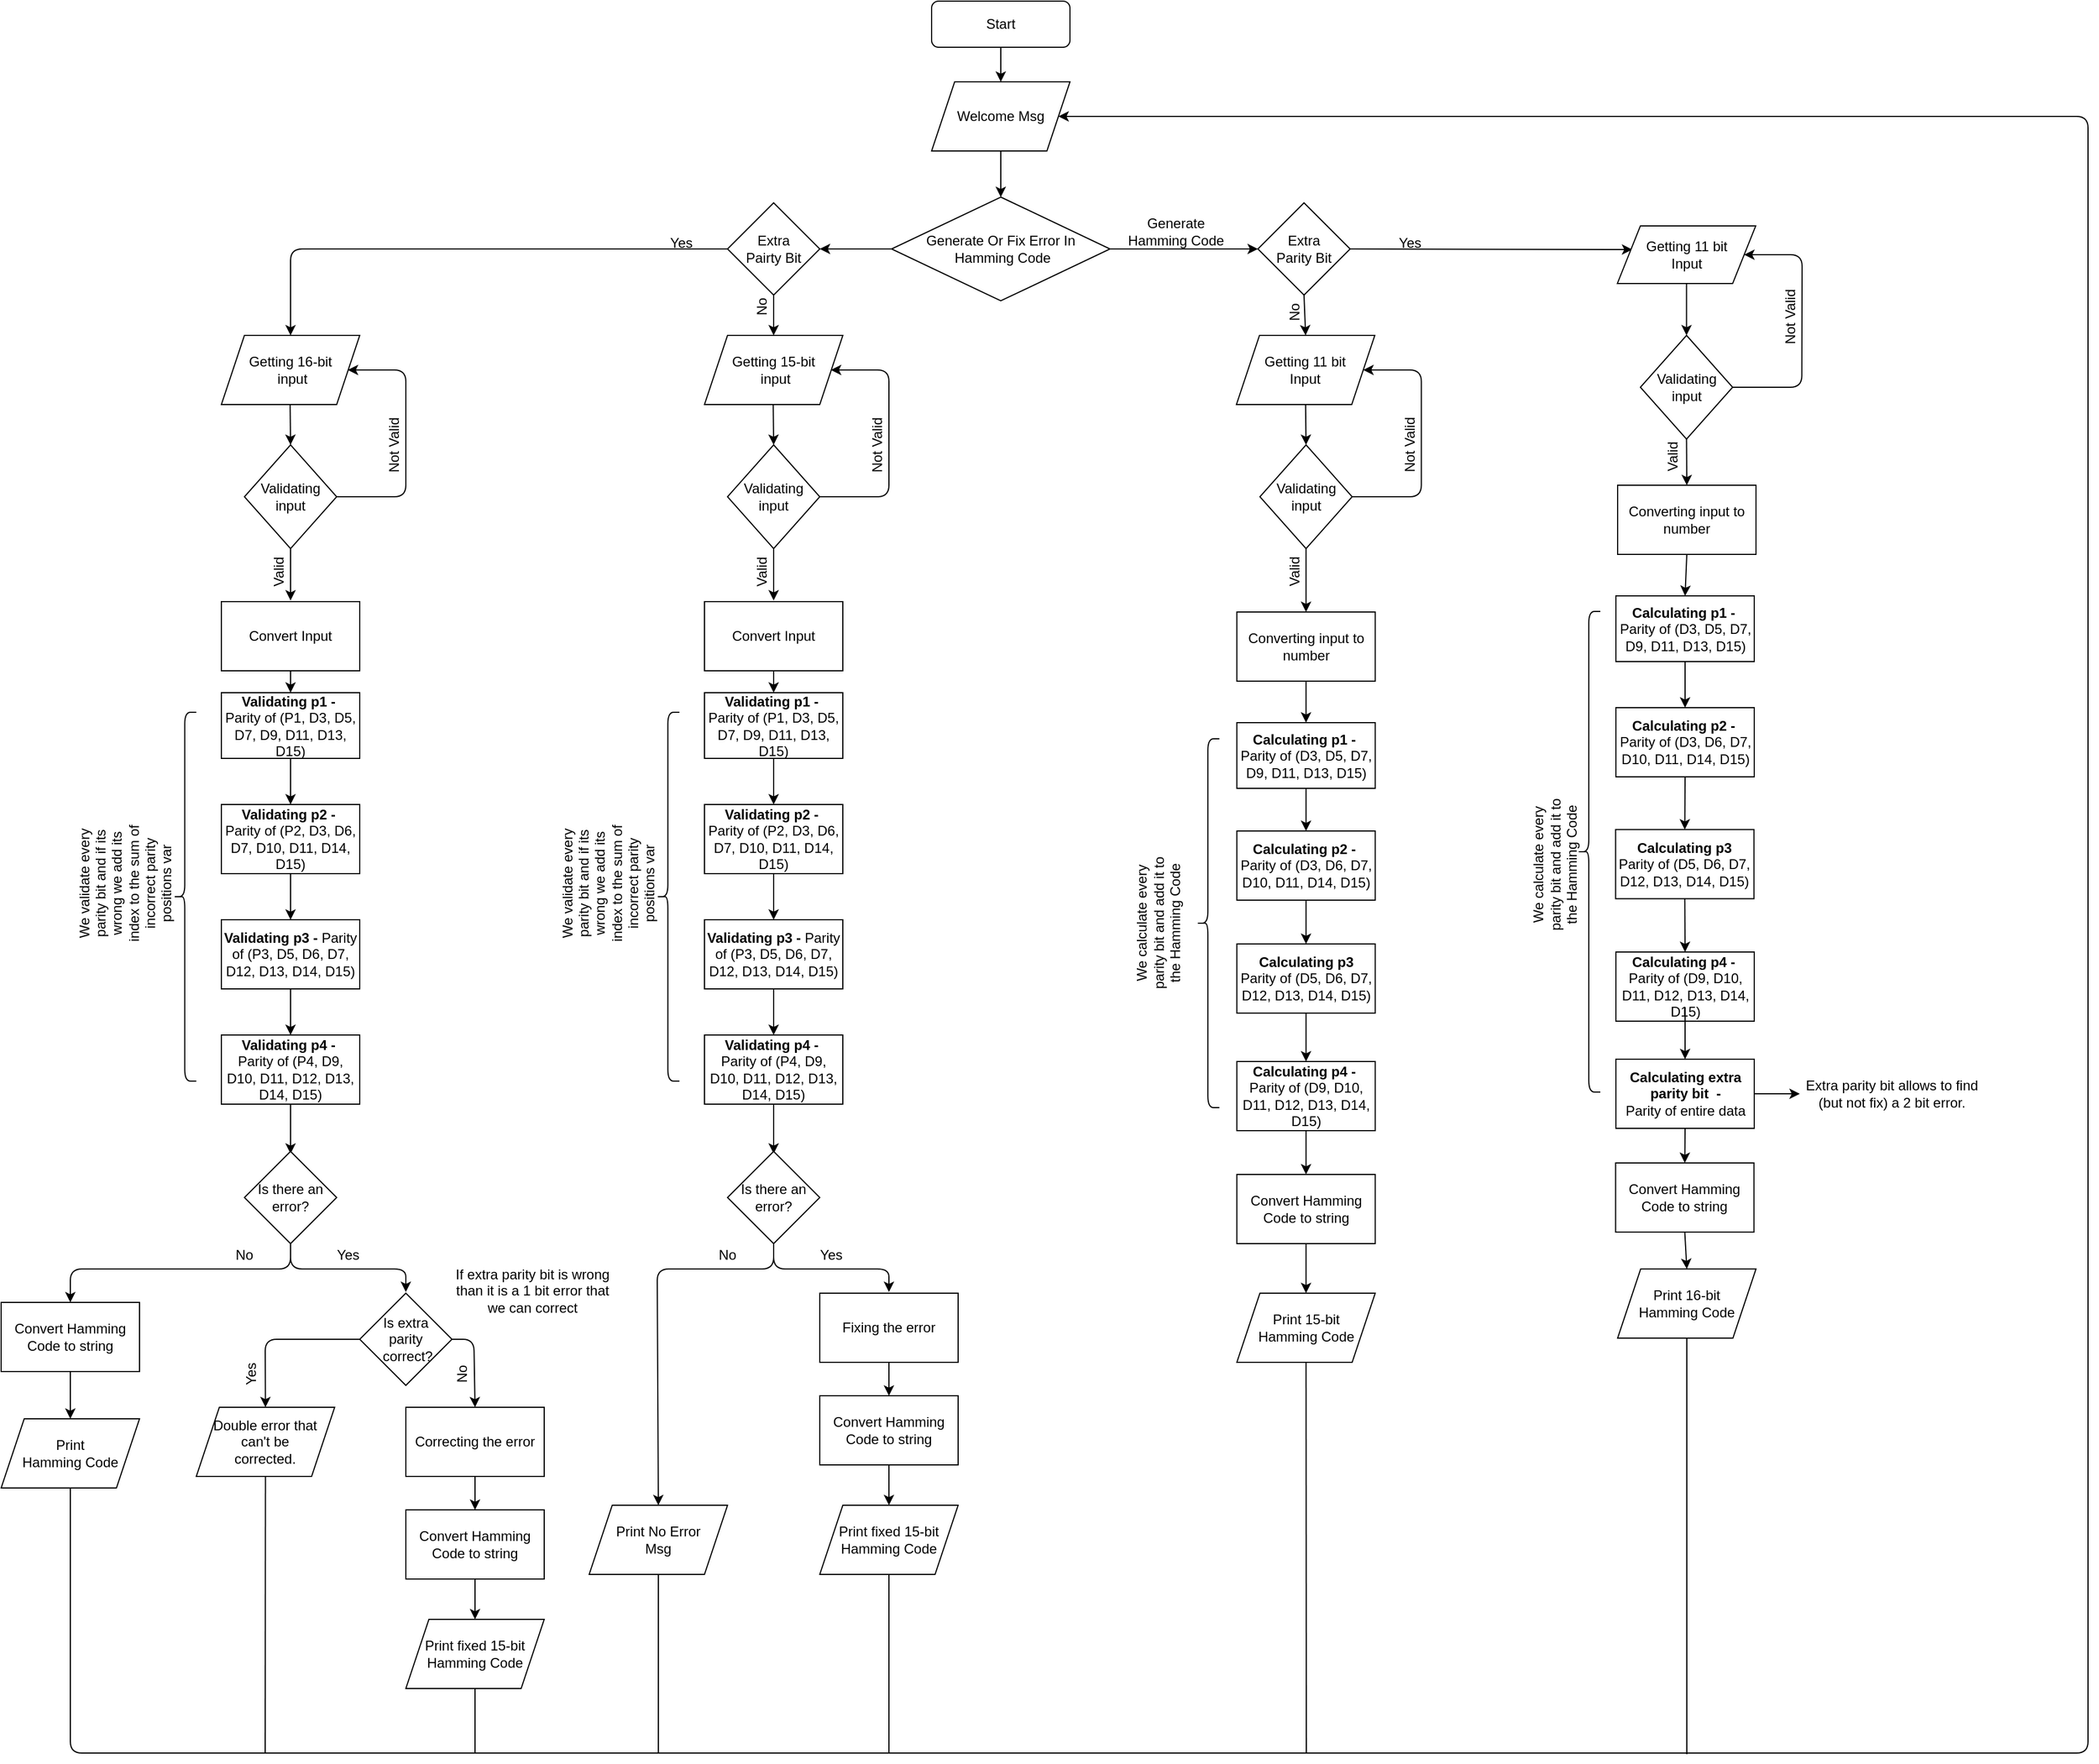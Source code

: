<mxfile version="14.7.4" type="github">
  <diagram id="C5RBs43oDa-KdzZeNtuy" name="Page-1">
    <mxGraphModel dx="865" dy="493" grid="1" gridSize="10" guides="1" tooltips="1" connect="1" arrows="1" fold="1" page="1" pageScale="1" pageWidth="1654" pageHeight="1169" math="0" shadow="0">
      <root>
        <mxCell id="WIyWlLk6GJQsqaUBKTNV-0" />
        <mxCell id="WIyWlLk6GJQsqaUBKTNV-1" parent="WIyWlLk6GJQsqaUBKTNV-0" />
        <mxCell id="xXMIpHP0vvAsFntQTSwB-5" value="Welcome Msg" style="shape=parallelogram;perimeter=parallelogramPerimeter;whiteSpace=wrap;html=1;fixedSize=1;" parent="WIyWlLk6GJQsqaUBKTNV-1" vertex="1">
          <mxGeometry x="1397" y="110" width="120" height="60" as="geometry" />
        </mxCell>
        <mxCell id="xXMIpHP0vvAsFntQTSwB-6" value="" style="endArrow=classic;html=1;exitX=0.5;exitY=1;exitDx=0;exitDy=0;" parent="WIyWlLk6GJQsqaUBKTNV-1" target="xXMIpHP0vvAsFntQTSwB-5" edge="1">
          <mxGeometry width="50" height="50" relative="1" as="geometry">
            <mxPoint x="1457" y="80" as="sourcePoint" />
            <mxPoint x="1460" y="150" as="targetPoint" />
          </mxGeometry>
        </mxCell>
        <mxCell id="xXMIpHP0vvAsFntQTSwB-7" value="Generate Or Fix Error In&lt;br&gt;&amp;nbsp;Hamming Code" style="rhombus;whiteSpace=wrap;html=1;" parent="WIyWlLk6GJQsqaUBKTNV-1" vertex="1">
          <mxGeometry x="1362.25" y="210" width="189.5" height="90" as="geometry" />
        </mxCell>
        <mxCell id="xXMIpHP0vvAsFntQTSwB-8" value="" style="endArrow=classic;html=1;exitX=0.5;exitY=1;exitDx=0;exitDy=0;" parent="WIyWlLk6GJQsqaUBKTNV-1" source="xXMIpHP0vvAsFntQTSwB-5" target="xXMIpHP0vvAsFntQTSwB-7" edge="1">
          <mxGeometry width="50" height="50" relative="1" as="geometry">
            <mxPoint x="1190" y="310" as="sourcePoint" />
            <mxPoint x="1240" y="260" as="targetPoint" />
          </mxGeometry>
        </mxCell>
        <mxCell id="xXMIpHP0vvAsFntQTSwB-10" value="Start" style="rounded=1;whiteSpace=wrap;html=1;" parent="WIyWlLk6GJQsqaUBKTNV-1" vertex="1">
          <mxGeometry x="1397" y="40" width="120" height="40" as="geometry" />
        </mxCell>
        <mxCell id="xXMIpHP0vvAsFntQTSwB-11" value="" style="endArrow=classic;html=1;exitX=0;exitY=0.5;exitDx=0;exitDy=0;" parent="WIyWlLk6GJQsqaUBKTNV-1" source="xXMIpHP0vvAsFntQTSwB-7" edge="1">
          <mxGeometry width="50" height="50" relative="1" as="geometry">
            <mxPoint x="1280" y="440" as="sourcePoint" />
            <mxPoint x="1300" y="255" as="targetPoint" />
          </mxGeometry>
        </mxCell>
        <mxCell id="xXMIpHP0vvAsFntQTSwB-12" value="" style="endArrow=classic;html=1;exitX=1;exitY=0.5;exitDx=0;exitDy=0;" parent="WIyWlLk6GJQsqaUBKTNV-1" source="xXMIpHP0vvAsFntQTSwB-7" edge="1">
          <mxGeometry width="50" height="50" relative="1" as="geometry">
            <mxPoint x="1240" y="480" as="sourcePoint" />
            <mxPoint x="1680" y="255" as="targetPoint" />
          </mxGeometry>
        </mxCell>
        <mxCell id="xXMIpHP0vvAsFntQTSwB-13" value="Generate Hamming Code" style="text;html=1;strokeColor=none;fillColor=none;align=center;verticalAlign=middle;whiteSpace=wrap;rounded=0;" parent="WIyWlLk6GJQsqaUBKTNV-1" vertex="1">
          <mxGeometry x="1560" y="230" width="98.25" height="20" as="geometry" />
        </mxCell>
        <mxCell id="xXMIpHP0vvAsFntQTSwB-14" value="Getting 11 bit&lt;br&gt;Input" style="shape=parallelogram;perimeter=parallelogramPerimeter;whiteSpace=wrap;html=1;fixedSize=1;" parent="WIyWlLk6GJQsqaUBKTNV-1" vertex="1">
          <mxGeometry x="1661.38" y="330" width="120" height="60" as="geometry" />
        </mxCell>
        <mxCell id="xXMIpHP0vvAsFntQTSwB-16" value="" style="endArrow=classic;html=1;exitX=0.5;exitY=1;exitDx=0;exitDy=0;entryX=0.5;entryY=0;entryDx=0;entryDy=0;" parent="WIyWlLk6GJQsqaUBKTNV-1" source="xXMIpHP0vvAsFntQTSwB-14" edge="1">
          <mxGeometry width="50" height="50" relative="1" as="geometry">
            <mxPoint x="1381.75" y="545" as="sourcePoint" />
            <mxPoint x="1721.75" y="425" as="targetPoint" />
          </mxGeometry>
        </mxCell>
        <mxCell id="xXMIpHP0vvAsFntQTSwB-17" value="" style="endArrow=classic;html=1;exitX=0.5;exitY=1;exitDx=0;exitDy=0;entryX=0.5;entryY=0;entryDx=0;entryDy=0;" parent="WIyWlLk6GJQsqaUBKTNV-1" source="xXMIpHP0vvAsFntQTSwB-39" target="xXMIpHP0vvAsFntQTSwB-138" edge="1">
          <mxGeometry width="50" height="50" relative="1" as="geometry">
            <mxPoint x="1721.75" y="521" as="sourcePoint" />
            <mxPoint x="1719" y="580" as="targetPoint" />
          </mxGeometry>
        </mxCell>
        <mxCell id="xXMIpHP0vvAsFntQTSwB-18" value="&lt;b&gt;Calculating p1 -&amp;nbsp;&lt;br&gt;&lt;/b&gt;Parity of (D3, D5, D7, D9, D11, D13, D15)" style="rounded=0;whiteSpace=wrap;html=1;" parent="WIyWlLk6GJQsqaUBKTNV-1" vertex="1">
          <mxGeometry x="1661.75" y="666" width="120" height="57" as="geometry" />
        </mxCell>
        <mxCell id="xXMIpHP0vvAsFntQTSwB-21" value="" style="endArrow=classic;html=1;exitX=0.5;exitY=1;exitDx=0;exitDy=0;entryX=0.5;entryY=0;entryDx=0;entryDy=0;" parent="WIyWlLk6GJQsqaUBKTNV-1" source="xXMIpHP0vvAsFntQTSwB-18" target="xXMIpHP0vvAsFntQTSwB-22" edge="1">
          <mxGeometry width="50" height="50" relative="1" as="geometry">
            <mxPoint x="1718.75" y="727" as="sourcePoint" />
            <mxPoint x="1718.75" y="767" as="targetPoint" />
          </mxGeometry>
        </mxCell>
        <mxCell id="xXMIpHP0vvAsFntQTSwB-22" value="&lt;b&gt;Calculating p2 -&amp;nbsp;&lt;/b&gt;&lt;br&gt;Parity of (D3, D6, D7, D10, D11, D14, D15)" style="rounded=0;whiteSpace=wrap;html=1;" parent="WIyWlLk6GJQsqaUBKTNV-1" vertex="1">
          <mxGeometry x="1661.75" y="760" width="120" height="60" as="geometry" />
        </mxCell>
        <mxCell id="xXMIpHP0vvAsFntQTSwB-23" value="" style="endArrow=classic;html=1;exitX=0.5;exitY=1;exitDx=0;exitDy=0;entryX=0.5;entryY=0;entryDx=0;entryDy=0;" parent="WIyWlLk6GJQsqaUBKTNV-1" source="xXMIpHP0vvAsFntQTSwB-22" target="xXMIpHP0vvAsFntQTSwB-24" edge="1">
          <mxGeometry width="50" height="50" relative="1" as="geometry">
            <mxPoint x="1718.75" y="827" as="sourcePoint" />
            <mxPoint x="1718.75" y="867" as="targetPoint" />
          </mxGeometry>
        </mxCell>
        <mxCell id="xXMIpHP0vvAsFntQTSwB-24" value="&lt;b&gt;Calculating p3&lt;/b&gt;&lt;br&gt;Parity of (D5, D6, D7, D12, D13, D14, D15)" style="rounded=0;whiteSpace=wrap;html=1;" parent="WIyWlLk6GJQsqaUBKTNV-1" vertex="1">
          <mxGeometry x="1661.75" y="858" width="120" height="60" as="geometry" />
        </mxCell>
        <mxCell id="xXMIpHP0vvAsFntQTSwB-25" value="" style="endArrow=classic;html=1;exitX=0.5;exitY=1;exitDx=0;exitDy=0;entryX=0.5;entryY=0;entryDx=0;entryDy=0;" parent="WIyWlLk6GJQsqaUBKTNV-1" source="xXMIpHP0vvAsFntQTSwB-24" target="xXMIpHP0vvAsFntQTSwB-26" edge="1">
          <mxGeometry width="50" height="50" relative="1" as="geometry">
            <mxPoint x="1718.75" y="927" as="sourcePoint" />
            <mxPoint x="1719" y="980" as="targetPoint" />
          </mxGeometry>
        </mxCell>
        <mxCell id="xXMIpHP0vvAsFntQTSwB-26" value="&lt;b&gt;Calculating p4 -&amp;nbsp;&lt;/b&gt;&lt;br&gt;Parity of (D9, D10, D11, D12, D13, D14, D15)" style="rounded=0;whiteSpace=wrap;html=1;" parent="WIyWlLk6GJQsqaUBKTNV-1" vertex="1">
          <mxGeometry x="1661.75" y="960" width="120" height="60" as="geometry" />
        </mxCell>
        <mxCell id="xXMIpHP0vvAsFntQTSwB-35" value="Convert Hamming Code to string" style="rounded=0;whiteSpace=wrap;html=1;" parent="WIyWlLk6GJQsqaUBKTNV-1" vertex="1">
          <mxGeometry x="1661.75" y="1058" width="120" height="60" as="geometry" />
        </mxCell>
        <mxCell id="xXMIpHP0vvAsFntQTSwB-36" value="" style="endArrow=classic;html=1;exitX=0.5;exitY=1;exitDx=0;exitDy=0;entryX=0.5;entryY=0;entryDx=0;entryDy=0;" parent="WIyWlLk6GJQsqaUBKTNV-1" source="xXMIpHP0vvAsFntQTSwB-26" target="xXMIpHP0vvAsFntQTSwB-35" edge="1">
          <mxGeometry width="50" height="50" relative="1" as="geometry">
            <mxPoint x="1718.75" y="1027" as="sourcePoint" />
            <mxPoint x="1428.75" y="1132" as="targetPoint" />
          </mxGeometry>
        </mxCell>
        <mxCell id="xXMIpHP0vvAsFntQTSwB-37" value="Print 15-bit&lt;br&gt;Hamming Code" style="shape=parallelogram;perimeter=parallelogramPerimeter;whiteSpace=wrap;html=1;fixedSize=1;" parent="WIyWlLk6GJQsqaUBKTNV-1" vertex="1">
          <mxGeometry x="1661.75" y="1161" width="120" height="60" as="geometry" />
        </mxCell>
        <mxCell id="xXMIpHP0vvAsFntQTSwB-38" value="" style="endArrow=classic;html=1;exitX=0.5;exitY=1;exitDx=0;exitDy=0;entryX=0.5;entryY=0;entryDx=0;entryDy=0;" parent="WIyWlLk6GJQsqaUBKTNV-1" source="xXMIpHP0vvAsFntQTSwB-35" target="xXMIpHP0vvAsFntQTSwB-37" edge="1">
          <mxGeometry width="50" height="50" relative="1" as="geometry">
            <mxPoint x="1751.75" y="928" as="sourcePoint" />
            <mxPoint x="1751.75" y="963" as="targetPoint" />
          </mxGeometry>
        </mxCell>
        <mxCell id="xXMIpHP0vvAsFntQTSwB-39" value="&amp;nbsp;Validating&amp;nbsp;&lt;br&gt;input" style="rhombus;whiteSpace=wrap;html=1;" parent="WIyWlLk6GJQsqaUBKTNV-1" vertex="1">
          <mxGeometry x="1681.75" y="425" width="80" height="90" as="geometry" />
        </mxCell>
        <mxCell id="xXMIpHP0vvAsFntQTSwB-42" value="" style="endArrow=classic;html=1;exitX=1;exitY=0.5;exitDx=0;exitDy=0;entryX=1;entryY=0.5;entryDx=0;entryDy=0;" parent="WIyWlLk6GJQsqaUBKTNV-1" source="xXMIpHP0vvAsFntQTSwB-39" target="xXMIpHP0vvAsFntQTSwB-14" edge="1">
          <mxGeometry width="50" height="50" relative="1" as="geometry">
            <mxPoint x="1491.75" y="525" as="sourcePoint" />
            <mxPoint x="1541.75" y="475" as="targetPoint" />
            <Array as="points">
              <mxPoint x="1821.75" y="470" />
              <mxPoint x="1821.75" y="360" />
            </Array>
          </mxGeometry>
        </mxCell>
        <mxCell id="xXMIpHP0vvAsFntQTSwB-43" value="Not Valid" style="text;html=1;strokeColor=none;fillColor=none;align=center;verticalAlign=middle;whiteSpace=wrap;rounded=0;rotation=-90;" parent="WIyWlLk6GJQsqaUBKTNV-1" vertex="1">
          <mxGeometry x="1781.75" y="415" width="60" height="20" as="geometry" />
        </mxCell>
        <mxCell id="xXMIpHP0vvAsFntQTSwB-47" value="Valid" style="text;html=1;strokeColor=none;fillColor=none;align=center;verticalAlign=middle;whiteSpace=wrap;rounded=0;rotation=-90;" parent="WIyWlLk6GJQsqaUBKTNV-1" vertex="1">
          <mxGeometry x="1691.75" y="525" width="40" height="20" as="geometry" />
        </mxCell>
        <mxCell id="xXMIpHP0vvAsFntQTSwB-52" value="Extra &lt;br&gt;Parity Bit" style="rhombus;whiteSpace=wrap;html=1;" parent="WIyWlLk6GJQsqaUBKTNV-1" vertex="1">
          <mxGeometry x="1680" y="215" width="80" height="80" as="geometry" />
        </mxCell>
        <mxCell id="xXMIpHP0vvAsFntQTSwB-53" value="" style="endArrow=classic;html=1;exitX=0.5;exitY=1;exitDx=0;exitDy=0;entryX=0.5;entryY=0;entryDx=0;entryDy=0;" parent="WIyWlLk6GJQsqaUBKTNV-1" source="xXMIpHP0vvAsFntQTSwB-52" target="xXMIpHP0vvAsFntQTSwB-14" edge="1">
          <mxGeometry width="50" height="50" relative="1" as="geometry">
            <mxPoint x="1410" y="230" as="sourcePoint" />
            <mxPoint x="1460" y="180" as="targetPoint" />
          </mxGeometry>
        </mxCell>
        <mxCell id="xXMIpHP0vvAsFntQTSwB-57" value="No" style="text;html=1;strokeColor=none;fillColor=none;align=center;verticalAlign=middle;whiteSpace=wrap;rounded=0;rotation=-90;" parent="WIyWlLk6GJQsqaUBKTNV-1" vertex="1">
          <mxGeometry x="1691.75" y="300" width="40" height="20" as="geometry" />
        </mxCell>
        <mxCell id="xXMIpHP0vvAsFntQTSwB-58" value="" style="endArrow=classic;html=1;exitX=1;exitY=0.5;exitDx=0;exitDy=0;entryX=0.108;entryY=0.41;entryDx=0;entryDy=0;entryPerimeter=0;" parent="WIyWlLk6GJQsqaUBKTNV-1" source="xXMIpHP0vvAsFntQTSwB-52" target="xXMIpHP0vvAsFntQTSwB-61" edge="1">
          <mxGeometry width="50" height="50" relative="1" as="geometry">
            <mxPoint x="2020" y="310" as="sourcePoint" />
            <mxPoint x="2000" y="255" as="targetPoint" />
          </mxGeometry>
        </mxCell>
        <mxCell id="xXMIpHP0vvAsFntQTSwB-59" value="Yes" style="text;html=1;strokeColor=none;fillColor=none;align=center;verticalAlign=middle;whiteSpace=wrap;rounded=0;" parent="WIyWlLk6GJQsqaUBKTNV-1" vertex="1">
          <mxGeometry x="1791.75" y="240" width="40" height="20" as="geometry" />
        </mxCell>
        <mxCell id="xXMIpHP0vvAsFntQTSwB-61" value="Getting 11 bit&lt;br&gt;Input" style="shape=parallelogram;perimeter=parallelogramPerimeter;whiteSpace=wrap;html=1;fixedSize=1;" parent="WIyWlLk6GJQsqaUBKTNV-1" vertex="1">
          <mxGeometry x="1991.75" y="235" width="120" height="50" as="geometry" />
        </mxCell>
        <mxCell id="xXMIpHP0vvAsFntQTSwB-62" value="" style="endArrow=classic;html=1;entryX=0.5;entryY=0;entryDx=0;entryDy=0;" parent="WIyWlLk6GJQsqaUBKTNV-1" source="xXMIpHP0vvAsFntQTSwB-61" edge="1">
          <mxGeometry width="50" height="50" relative="1" as="geometry">
            <mxPoint x="1711.75" y="450" as="sourcePoint" />
            <mxPoint x="2051.75" y="330" as="targetPoint" />
          </mxGeometry>
        </mxCell>
        <mxCell id="xXMIpHP0vvAsFntQTSwB-63" value="" style="endArrow=classic;html=1;entryX=0.5;entryY=0;entryDx=0;entryDy=0;exitX=0.5;exitY=1;exitDx=0;exitDy=0;" parent="WIyWlLk6GJQsqaUBKTNV-1" source="xXMIpHP0vvAsFntQTSwB-140" target="xXMIpHP0vvAsFntQTSwB-64" edge="1">
          <mxGeometry width="50" height="50" relative="1" as="geometry">
            <mxPoint x="2060.25" y="530" as="sourcePoint" />
            <mxPoint x="2058.25" y="571.5" as="targetPoint" />
          </mxGeometry>
        </mxCell>
        <mxCell id="xXMIpHP0vvAsFntQTSwB-64" value="&lt;b&gt;Calculating p1 -&amp;nbsp;&lt;br&gt;&lt;/b&gt;Parity of (D3, D5, D7, D9, D11, D13, D15)" style="rounded=0;whiteSpace=wrap;html=1;" parent="WIyWlLk6GJQsqaUBKTNV-1" vertex="1">
          <mxGeometry x="1990.5" y="556" width="120" height="57" as="geometry" />
        </mxCell>
        <mxCell id="xXMIpHP0vvAsFntQTSwB-65" value="" style="endArrow=classic;html=1;exitX=0.5;exitY=1;exitDx=0;exitDy=0;" parent="WIyWlLk6GJQsqaUBKTNV-1" edge="1">
          <mxGeometry width="50" height="50" relative="1" as="geometry">
            <mxPoint x="2050.5" y="613" as="sourcePoint" />
            <mxPoint x="2050.5" y="653" as="targetPoint" />
          </mxGeometry>
        </mxCell>
        <mxCell id="xXMIpHP0vvAsFntQTSwB-66" value="&lt;b&gt;Calculating p2 -&amp;nbsp;&lt;/b&gt;&lt;br&gt;Parity of (D3, D6, D7, D10, D11, D14, D15)" style="rounded=0;whiteSpace=wrap;html=1;" parent="WIyWlLk6GJQsqaUBKTNV-1" vertex="1">
          <mxGeometry x="1990.5" y="653" width="120" height="60" as="geometry" />
        </mxCell>
        <mxCell id="xXMIpHP0vvAsFntQTSwB-67" value="" style="endArrow=classic;html=1;exitX=0.5;exitY=1;exitDx=0;exitDy=0;entryX=0.5;entryY=0;entryDx=0;entryDy=0;" parent="WIyWlLk6GJQsqaUBKTNV-1" target="xXMIpHP0vvAsFntQTSwB-68" edge="1">
          <mxGeometry width="50" height="50" relative="1" as="geometry">
            <mxPoint x="2050.5" y="713" as="sourcePoint" />
            <mxPoint x="2050.5" y="753" as="targetPoint" />
          </mxGeometry>
        </mxCell>
        <mxCell id="xXMIpHP0vvAsFntQTSwB-68" value="&lt;b&gt;Calculating p3&lt;/b&gt;&lt;br&gt;Parity of (D5, D6, D7, D12, D13, D14, D15)" style="rounded=0;whiteSpace=wrap;html=1;" parent="WIyWlLk6GJQsqaUBKTNV-1" vertex="1">
          <mxGeometry x="1990.25" y="758.75" width="120" height="60" as="geometry" />
        </mxCell>
        <mxCell id="xXMIpHP0vvAsFntQTSwB-69" value="" style="endArrow=classic;html=1;exitX=0.5;exitY=1;exitDx=0;exitDy=0;entryX=0.5;entryY=0;entryDx=0;entryDy=0;" parent="WIyWlLk6GJQsqaUBKTNV-1" source="xXMIpHP0vvAsFntQTSwB-68" target="xXMIpHP0vvAsFntQTSwB-70" edge="1">
          <mxGeometry width="50" height="50" relative="1" as="geometry">
            <mxPoint x="2050.5" y="813" as="sourcePoint" />
            <mxPoint x="2050.5" y="853" as="targetPoint" />
          </mxGeometry>
        </mxCell>
        <mxCell id="xXMIpHP0vvAsFntQTSwB-70" value="&lt;b&gt;Calculating p4 -&amp;nbsp;&lt;/b&gt;&lt;br&gt;Parity of (D9, D10, D11, D12, D13, D14, D15)" style="rounded=0;whiteSpace=wrap;html=1;" parent="WIyWlLk6GJQsqaUBKTNV-1" vertex="1">
          <mxGeometry x="1990.5" y="865" width="120" height="60" as="geometry" />
        </mxCell>
        <mxCell id="xXMIpHP0vvAsFntQTSwB-71" value="&lt;b&gt;Calculating extra parity bit&amp;nbsp; - &lt;/b&gt;&lt;br&gt;Parity of entire data" style="rounded=0;whiteSpace=wrap;html=1;" parent="WIyWlLk6GJQsqaUBKTNV-1" vertex="1">
          <mxGeometry x="1990.5" y="958" width="120" height="60" as="geometry" />
        </mxCell>
        <mxCell id="xXMIpHP0vvAsFntQTSwB-72" value="" style="endArrow=classic;html=1;exitX=0.5;exitY=1;exitDx=0;exitDy=0;entryX=0.5;entryY=0;entryDx=0;entryDy=0;" parent="WIyWlLk6GJQsqaUBKTNV-1" target="xXMIpHP0vvAsFntQTSwB-71" edge="1">
          <mxGeometry width="50" height="50" relative="1" as="geometry">
            <mxPoint x="2050.5" y="913" as="sourcePoint" />
            <mxPoint x="1760.5" y="1018" as="targetPoint" />
          </mxGeometry>
        </mxCell>
        <mxCell id="xXMIpHP0vvAsFntQTSwB-74" value="&amp;nbsp;Validating&amp;nbsp;&lt;br&gt;input" style="rhombus;whiteSpace=wrap;html=1;" parent="WIyWlLk6GJQsqaUBKTNV-1" vertex="1">
          <mxGeometry x="2011.75" y="330" width="80" height="90" as="geometry" />
        </mxCell>
        <mxCell id="xXMIpHP0vvAsFntQTSwB-75" value="" style="endArrow=classic;html=1;exitX=1;exitY=0.5;exitDx=0;exitDy=0;entryX=1;entryY=0.5;entryDx=0;entryDy=0;" parent="WIyWlLk6GJQsqaUBKTNV-1" source="xXMIpHP0vvAsFntQTSwB-74" target="xXMIpHP0vvAsFntQTSwB-61" edge="1">
          <mxGeometry width="50" height="50" relative="1" as="geometry">
            <mxPoint x="1821.75" y="430" as="sourcePoint" />
            <mxPoint x="1871.75" y="380" as="targetPoint" />
            <Array as="points">
              <mxPoint x="2151.75" y="375" />
              <mxPoint x="2152" y="260" />
            </Array>
          </mxGeometry>
        </mxCell>
        <mxCell id="xXMIpHP0vvAsFntQTSwB-76" value="Not Valid" style="text;html=1;strokeColor=none;fillColor=none;align=center;verticalAlign=middle;whiteSpace=wrap;rounded=0;rotation=-90;" parent="WIyWlLk6GJQsqaUBKTNV-1" vertex="1">
          <mxGeometry x="2111.75" y="304" width="60" height="20" as="geometry" />
        </mxCell>
        <mxCell id="xXMIpHP0vvAsFntQTSwB-77" value="Valid" style="text;html=1;strokeColor=none;fillColor=none;align=center;verticalAlign=middle;whiteSpace=wrap;rounded=0;rotation=-90;" parent="WIyWlLk6GJQsqaUBKTNV-1" vertex="1">
          <mxGeometry x="2020" y="425" width="40" height="20" as="geometry" />
        </mxCell>
        <mxCell id="xXMIpHP0vvAsFntQTSwB-82" value="Extra parity bit allows to find (but not fix) a 2 bit error." style="text;html=1;strokeColor=none;fillColor=none;align=center;verticalAlign=middle;whiteSpace=wrap;rounded=0;" parent="WIyWlLk6GJQsqaUBKTNV-1" vertex="1">
          <mxGeometry x="2150" y="948" width="160" height="80" as="geometry" />
        </mxCell>
        <mxCell id="xXMIpHP0vvAsFntQTSwB-83" value="" style="endArrow=classic;html=1;exitX=1;exitY=0.5;exitDx=0;exitDy=0;entryX=0;entryY=0.5;entryDx=0;entryDy=0;" parent="WIyWlLk6GJQsqaUBKTNV-1" source="xXMIpHP0vvAsFntQTSwB-71" target="xXMIpHP0vvAsFntQTSwB-82" edge="1">
          <mxGeometry width="50" height="50" relative="1" as="geometry">
            <mxPoint x="2178.75" y="970" as="sourcePoint" />
            <mxPoint x="2147" y="978" as="targetPoint" />
          </mxGeometry>
        </mxCell>
        <mxCell id="xXMIpHP0vvAsFntQTSwB-84" value="Convert Hamming Code to string" style="rounded=0;whiteSpace=wrap;html=1;" parent="WIyWlLk6GJQsqaUBKTNV-1" vertex="1">
          <mxGeometry x="1990.25" y="1048" width="120" height="60" as="geometry" />
        </mxCell>
        <mxCell id="xXMIpHP0vvAsFntQTSwB-85" value="Print 16-bit&lt;br&gt;Hamming Code" style="shape=parallelogram;perimeter=parallelogramPerimeter;whiteSpace=wrap;html=1;fixedSize=1;" parent="WIyWlLk6GJQsqaUBKTNV-1" vertex="1">
          <mxGeometry x="1992" y="1140" width="120" height="60" as="geometry" />
        </mxCell>
        <mxCell id="xXMIpHP0vvAsFntQTSwB-86" value="" style="endArrow=classic;html=1;exitX=0.5;exitY=1;exitDx=0;exitDy=0;entryX=0.5;entryY=0;entryDx=0;entryDy=0;" parent="WIyWlLk6GJQsqaUBKTNV-1" source="xXMIpHP0vvAsFntQTSwB-84" target="xXMIpHP0vvAsFntQTSwB-85" edge="1">
          <mxGeometry width="50" height="50" relative="1" as="geometry">
            <mxPoint x="2080.5" y="1005" as="sourcePoint" />
            <mxPoint x="2080.5" y="1040" as="targetPoint" />
          </mxGeometry>
        </mxCell>
        <mxCell id="xXMIpHP0vvAsFntQTSwB-87" value="" style="endArrow=classic;html=1;exitX=0.5;exitY=1;exitDx=0;exitDy=0;entryX=0.5;entryY=0;entryDx=0;entryDy=0;" parent="WIyWlLk6GJQsqaUBKTNV-1" source="xXMIpHP0vvAsFntQTSwB-71" target="xXMIpHP0vvAsFntQTSwB-84" edge="1">
          <mxGeometry width="50" height="50" relative="1" as="geometry">
            <mxPoint x="1736.5" y="1018" as="sourcePoint" />
            <mxPoint x="1736.5" y="1053" as="targetPoint" />
          </mxGeometry>
        </mxCell>
        <mxCell id="xXMIpHP0vvAsFntQTSwB-89" value="Extra &lt;br&gt;Pairty Bit" style="rhombus;whiteSpace=wrap;html=1;" parent="WIyWlLk6GJQsqaUBKTNV-1" vertex="1">
          <mxGeometry x="1220" y="215" width="80" height="80" as="geometry" />
        </mxCell>
        <mxCell id="xXMIpHP0vvAsFntQTSwB-90" value="" style="endArrow=classic;html=1;exitX=0.5;exitY=1;exitDx=0;exitDy=0;" parent="WIyWlLk6GJQsqaUBKTNV-1" source="xXMIpHP0vvAsFntQTSwB-89" edge="1">
          <mxGeometry width="50" height="50" relative="1" as="geometry">
            <mxPoint x="1270" y="510" as="sourcePoint" />
            <mxPoint x="1260" y="330" as="targetPoint" />
          </mxGeometry>
        </mxCell>
        <mxCell id="xXMIpHP0vvAsFntQTSwB-95" value="No" style="text;html=1;strokeColor=none;fillColor=none;align=center;verticalAlign=middle;whiteSpace=wrap;rounded=0;rotation=-90;" parent="WIyWlLk6GJQsqaUBKTNV-1" vertex="1">
          <mxGeometry x="1230" y="295" width="40" height="20" as="geometry" />
        </mxCell>
        <mxCell id="xXMIpHP0vvAsFntQTSwB-96" value="Getting 15-bit&lt;br&gt;&amp;nbsp;input" style="shape=parallelogram;perimeter=parallelogramPerimeter;whiteSpace=wrap;html=1;fixedSize=1;" parent="WIyWlLk6GJQsqaUBKTNV-1" vertex="1">
          <mxGeometry x="1200" y="330" width="120" height="60" as="geometry" />
        </mxCell>
        <mxCell id="xXMIpHP0vvAsFntQTSwB-97" value="" style="endArrow=classic;html=1;exitX=0.5;exitY=1;exitDx=0;exitDy=0;entryX=0.5;entryY=0;entryDx=0;entryDy=0;" parent="WIyWlLk6GJQsqaUBKTNV-1" edge="1">
          <mxGeometry width="50" height="50" relative="1" as="geometry">
            <mxPoint x="1259.63" y="390" as="sourcePoint" />
            <mxPoint x="1260" y="425" as="targetPoint" />
          </mxGeometry>
        </mxCell>
        <mxCell id="xXMIpHP0vvAsFntQTSwB-98" value="&amp;nbsp;Validating&amp;nbsp;&lt;br&gt;input" style="rhombus;whiteSpace=wrap;html=1;" parent="WIyWlLk6GJQsqaUBKTNV-1" vertex="1">
          <mxGeometry x="1220" y="425" width="80" height="90" as="geometry" />
        </mxCell>
        <mxCell id="xXMIpHP0vvAsFntQTSwB-99" value="" style="endArrow=classic;html=1;exitX=1;exitY=0.5;exitDx=0;exitDy=0;entryX=1;entryY=0.5;entryDx=0;entryDy=0;" parent="WIyWlLk6GJQsqaUBKTNV-1" source="xXMIpHP0vvAsFntQTSwB-98" edge="1">
          <mxGeometry width="50" height="50" relative="1" as="geometry">
            <mxPoint x="1030" y="525" as="sourcePoint" />
            <mxPoint x="1309.63" y="360" as="targetPoint" />
            <Array as="points">
              <mxPoint x="1360" y="470" />
              <mxPoint x="1360" y="360" />
            </Array>
          </mxGeometry>
        </mxCell>
        <mxCell id="xXMIpHP0vvAsFntQTSwB-100" value="Not Valid" style="text;html=1;strokeColor=none;fillColor=none;align=center;verticalAlign=middle;whiteSpace=wrap;rounded=0;rotation=-90;" parent="WIyWlLk6GJQsqaUBKTNV-1" vertex="1">
          <mxGeometry x="1320" y="415" width="60" height="20" as="geometry" />
        </mxCell>
        <mxCell id="xXMIpHP0vvAsFntQTSwB-101" value="Valid" style="text;html=1;strokeColor=none;fillColor=none;align=center;verticalAlign=middle;whiteSpace=wrap;rounded=0;rotation=-90;" parent="WIyWlLk6GJQsqaUBKTNV-1" vertex="1">
          <mxGeometry x="1230" y="525" width="40" height="20" as="geometry" />
        </mxCell>
        <mxCell id="xXMIpHP0vvAsFntQTSwB-102" value="" style="endArrow=classic;html=1;exitX=0.5;exitY=1;exitDx=0;exitDy=0;" parent="WIyWlLk6GJQsqaUBKTNV-1" source="xXMIpHP0vvAsFntQTSwB-98" edge="1">
          <mxGeometry width="50" height="50" relative="1" as="geometry">
            <mxPoint x="1260" y="460" as="sourcePoint" />
            <mxPoint x="1260" y="560" as="targetPoint" />
          </mxGeometry>
        </mxCell>
        <mxCell id="xXMIpHP0vvAsFntQTSwB-104" value="" style="endArrow=classic;html=1;exitX=0;exitY=0.5;exitDx=0;exitDy=0;entryX=0.5;entryY=0;entryDx=0;entryDy=0;" parent="WIyWlLk6GJQsqaUBKTNV-1" source="xXMIpHP0vvAsFntQTSwB-89" edge="1" target="A6FvTzxAE9zvWkJ5QgIj-33">
          <mxGeometry width="50" height="50" relative="1" as="geometry">
            <mxPoint x="920" y="290" as="sourcePoint" />
            <mxPoint x="860" y="255" as="targetPoint" />
            <Array as="points">
              <mxPoint x="841" y="255" />
            </Array>
          </mxGeometry>
        </mxCell>
        <mxCell id="xXMIpHP0vvAsFntQTSwB-105" value="Yes" style="text;html=1;strokeColor=none;fillColor=none;align=center;verticalAlign=middle;whiteSpace=wrap;rounded=0;" parent="WIyWlLk6GJQsqaUBKTNV-1" vertex="1">
          <mxGeometry x="1160" y="240" width="40" height="20" as="geometry" />
        </mxCell>
        <mxCell id="xXMIpHP0vvAsFntQTSwB-107" value="Convert Input" style="rounded=0;whiteSpace=wrap;html=1;" parent="WIyWlLk6GJQsqaUBKTNV-1" vertex="1">
          <mxGeometry x="1200" y="561" width="120" height="60" as="geometry" />
        </mxCell>
        <mxCell id="xXMIpHP0vvAsFntQTSwB-108" value="&lt;b&gt;Validating p1 -&amp;nbsp;&lt;br&gt;&lt;/b&gt;Parity of (P1, D3, D5, D7, D9, D11, D13, D15)" style="rounded=0;whiteSpace=wrap;html=1;" parent="WIyWlLk6GJQsqaUBKTNV-1" vertex="1">
          <mxGeometry x="1200" y="640" width="120" height="57" as="geometry" />
        </mxCell>
        <mxCell id="xXMIpHP0vvAsFntQTSwB-109" value="" style="endArrow=classic;html=1;exitX=0.5;exitY=1;exitDx=0;exitDy=0;" parent="WIyWlLk6GJQsqaUBKTNV-1" edge="1">
          <mxGeometry width="50" height="50" relative="1" as="geometry">
            <mxPoint x="1260" y="697" as="sourcePoint" />
            <mxPoint x="1260" y="737" as="targetPoint" />
          </mxGeometry>
        </mxCell>
        <mxCell id="xXMIpHP0vvAsFntQTSwB-110" value="&lt;b&gt;Validating p2 -&amp;nbsp;&lt;/b&gt;&lt;br&gt;Parity of (P2, D3, D6, D7, D10, D11, D14, D15)" style="rounded=0;whiteSpace=wrap;html=1;" parent="WIyWlLk6GJQsqaUBKTNV-1" vertex="1">
          <mxGeometry x="1200" y="737" width="120" height="60" as="geometry" />
        </mxCell>
        <mxCell id="xXMIpHP0vvAsFntQTSwB-111" value="" style="endArrow=classic;html=1;exitX=0.5;exitY=1;exitDx=0;exitDy=0;" parent="WIyWlLk6GJQsqaUBKTNV-1" edge="1">
          <mxGeometry width="50" height="50" relative="1" as="geometry">
            <mxPoint x="1260" y="797" as="sourcePoint" />
            <mxPoint x="1260" y="837" as="targetPoint" />
          </mxGeometry>
        </mxCell>
        <mxCell id="xXMIpHP0vvAsFntQTSwB-112" value="&lt;b&gt;Validating p3 -&amp;nbsp;&lt;/b&gt;Parity of (P3, D5, D6, D7, D12, D13, D14, D15)" style="rounded=0;whiteSpace=wrap;html=1;" parent="WIyWlLk6GJQsqaUBKTNV-1" vertex="1">
          <mxGeometry x="1200" y="837" width="120" height="60" as="geometry" />
        </mxCell>
        <mxCell id="xXMIpHP0vvAsFntQTSwB-113" value="" style="endArrow=classic;html=1;exitX=0.5;exitY=1;exitDx=0;exitDy=0;" parent="WIyWlLk6GJQsqaUBKTNV-1" edge="1">
          <mxGeometry width="50" height="50" relative="1" as="geometry">
            <mxPoint x="1260" y="897" as="sourcePoint" />
            <mxPoint x="1260" y="937" as="targetPoint" />
          </mxGeometry>
        </mxCell>
        <mxCell id="xXMIpHP0vvAsFntQTSwB-114" value="&lt;b&gt;Validating p4 -&amp;nbsp;&lt;/b&gt;&lt;br&gt;Parity of (P4, D9, D10, D11, D12, D13, D14, D15)" style="rounded=0;whiteSpace=wrap;html=1;" parent="WIyWlLk6GJQsqaUBKTNV-1" vertex="1">
          <mxGeometry x="1200" y="937" width="120" height="60" as="geometry" />
        </mxCell>
        <mxCell id="xXMIpHP0vvAsFntQTSwB-119" value="" style="group" parent="WIyWlLk6GJQsqaUBKTNV-1" vertex="1" connectable="0">
          <mxGeometry x="1103.25" y="657" width="75" height="320" as="geometry" />
        </mxCell>
        <mxCell id="xXMIpHP0vvAsFntQTSwB-120" value="&lt;br&gt;We validate every parity bit and if its wrong we add its index to the sum of incorrect parity positions var" style="text;html=1;strokeColor=none;fillColor=none;align=center;verticalAlign=middle;whiteSpace=wrap;rounded=0;rotation=-90;" parent="xXMIpHP0vvAsFntQTSwB-119" vertex="1">
          <mxGeometry x="-54" y="133" width="120" height="30" as="geometry" />
        </mxCell>
        <mxCell id="xXMIpHP0vvAsFntQTSwB-121" value="" style="shape=curlyBracket;whiteSpace=wrap;html=1;rounded=1;" parent="xXMIpHP0vvAsFntQTSwB-119" vertex="1">
          <mxGeometry x="55" width="20" height="320" as="geometry" />
        </mxCell>
        <mxCell id="xXMIpHP0vvAsFntQTSwB-123" value="" style="endArrow=classic;html=1;exitX=0.5;exitY=1;exitDx=0;exitDy=0;entryX=0.5;entryY=0;entryDx=0;entryDy=0;" parent="WIyWlLk6GJQsqaUBKTNV-1" source="xXMIpHP0vvAsFntQTSwB-129" target="xXMIpHP0vvAsFntQTSwB-124" edge="1">
          <mxGeometry width="50" height="50" relative="1" as="geometry">
            <mxPoint x="1100" y="1120" as="sourcePoint" />
            <mxPoint x="1159" y="1161" as="targetPoint" />
            <Array as="points">
              <mxPoint x="1260" y="1140" />
              <mxPoint x="1159" y="1140" />
            </Array>
          </mxGeometry>
        </mxCell>
        <mxCell id="xXMIpHP0vvAsFntQTSwB-124" value="Print No Error &lt;br&gt;Msg" style="shape=parallelogram;perimeter=parallelogramPerimeter;whiteSpace=wrap;html=1;fixedSize=1;" parent="WIyWlLk6GJQsqaUBKTNV-1" vertex="1">
          <mxGeometry x="1100" y="1345" width="120" height="60" as="geometry" />
        </mxCell>
        <mxCell id="xXMIpHP0vvAsFntQTSwB-126" value="" style="endArrow=classic;html=1;exitX=0.5;exitY=1;exitDx=0;exitDy=0;" parent="WIyWlLk6GJQsqaUBKTNV-1" source="xXMIpHP0vvAsFntQTSwB-114" edge="1">
          <mxGeometry width="50" height="50" relative="1" as="geometry">
            <mxPoint x="1110" y="1010" as="sourcePoint" />
            <mxPoint x="1260" y="1040" as="targetPoint" />
          </mxGeometry>
        </mxCell>
        <mxCell id="xXMIpHP0vvAsFntQTSwB-129" value="Is there an error?" style="rhombus;whiteSpace=wrap;html=1;" parent="WIyWlLk6GJQsqaUBKTNV-1" vertex="1">
          <mxGeometry x="1220" y="1038" width="80" height="80" as="geometry" />
        </mxCell>
        <mxCell id="xXMIpHP0vvAsFntQTSwB-130" value="No" style="text;html=1;strokeColor=none;fillColor=none;align=center;verticalAlign=middle;whiteSpace=wrap;rounded=0;" parent="WIyWlLk6GJQsqaUBKTNV-1" vertex="1">
          <mxGeometry x="1200" y="1118" width="40" height="20" as="geometry" />
        </mxCell>
        <mxCell id="xXMIpHP0vvAsFntQTSwB-131" value="" style="endArrow=classic;html=1;exitX=0.5;exitY=1;exitDx=0;exitDy=0;" parent="WIyWlLk6GJQsqaUBKTNV-1" source="xXMIpHP0vvAsFntQTSwB-129" edge="1">
          <mxGeometry width="50" height="50" relative="1" as="geometry">
            <mxPoint x="1380" y="1160" as="sourcePoint" />
            <mxPoint x="1360" y="1160" as="targetPoint" />
            <Array as="points">
              <mxPoint x="1260" y="1140" />
              <mxPoint x="1360" y="1140" />
            </Array>
          </mxGeometry>
        </mxCell>
        <mxCell id="xXMIpHP0vvAsFntQTSwB-132" value="Yes" style="text;html=1;strokeColor=none;fillColor=none;align=center;verticalAlign=middle;whiteSpace=wrap;rounded=0;" parent="WIyWlLk6GJQsqaUBKTNV-1" vertex="1">
          <mxGeometry x="1290" y="1118" width="40" height="20" as="geometry" />
        </mxCell>
        <mxCell id="xXMIpHP0vvAsFntQTSwB-133" value="Fixing the error" style="rounded=0;whiteSpace=wrap;html=1;" parent="WIyWlLk6GJQsqaUBKTNV-1" vertex="1">
          <mxGeometry x="1300" y="1161" width="120" height="60" as="geometry" />
        </mxCell>
        <mxCell id="xXMIpHP0vvAsFntQTSwB-134" value="" style="endArrow=classic;html=1;exitX=0.5;exitY=1;exitDx=0;exitDy=0;" parent="WIyWlLk6GJQsqaUBKTNV-1" source="xXMIpHP0vvAsFntQTSwB-133" edge="1">
          <mxGeometry width="50" height="50" relative="1" as="geometry">
            <mxPoint x="1360" y="1160" as="sourcePoint" />
            <mxPoint x="1360" y="1250" as="targetPoint" />
          </mxGeometry>
        </mxCell>
        <mxCell id="xXMIpHP0vvAsFntQTSwB-135" value="Convert Hamming Code to string" style="rounded=0;whiteSpace=wrap;html=1;" parent="WIyWlLk6GJQsqaUBKTNV-1" vertex="1">
          <mxGeometry x="1300" y="1250" width="120" height="60" as="geometry" />
        </mxCell>
        <mxCell id="xXMIpHP0vvAsFntQTSwB-136" value="Print fixed 15-bit&lt;br&gt;Hamming Code" style="shape=parallelogram;perimeter=parallelogramPerimeter;whiteSpace=wrap;html=1;fixedSize=1;" parent="WIyWlLk6GJQsqaUBKTNV-1" vertex="1">
          <mxGeometry x="1300" y="1345" width="120" height="60" as="geometry" />
        </mxCell>
        <mxCell id="xXMIpHP0vvAsFntQTSwB-137" value="" style="endArrow=classic;html=1;exitX=0.5;exitY=1;exitDx=0;exitDy=0;entryX=0.5;entryY=0;entryDx=0;entryDy=0;" parent="WIyWlLk6GJQsqaUBKTNV-1" source="xXMIpHP0vvAsFntQTSwB-135" target="xXMIpHP0vvAsFntQTSwB-136" edge="1">
          <mxGeometry width="50" height="50" relative="1" as="geometry">
            <mxPoint x="1390" y="1225" as="sourcePoint" />
            <mxPoint x="1390" y="1260" as="targetPoint" />
          </mxGeometry>
        </mxCell>
        <mxCell id="xXMIpHP0vvAsFntQTSwB-138" value="Converting input to number" style="rounded=0;whiteSpace=wrap;html=1;" parent="WIyWlLk6GJQsqaUBKTNV-1" vertex="1">
          <mxGeometry x="1661.75" y="570" width="120" height="60" as="geometry" />
        </mxCell>
        <mxCell id="xXMIpHP0vvAsFntQTSwB-139" value="" style="endArrow=classic;html=1;entryX=0.5;entryY=0;entryDx=0;entryDy=0;exitX=0.5;exitY=1;exitDx=0;exitDy=0;" parent="WIyWlLk6GJQsqaUBKTNV-1" source="xXMIpHP0vvAsFntQTSwB-138" target="xXMIpHP0vvAsFntQTSwB-18" edge="1">
          <mxGeometry width="50" height="50" relative="1" as="geometry">
            <mxPoint x="1719" y="640" as="sourcePoint" />
            <mxPoint x="1740" y="460" as="targetPoint" />
          </mxGeometry>
        </mxCell>
        <mxCell id="xXMIpHP0vvAsFntQTSwB-140" value="Converting input to number" style="rounded=0;whiteSpace=wrap;html=1;" parent="WIyWlLk6GJQsqaUBKTNV-1" vertex="1">
          <mxGeometry x="1992" y="460" width="120" height="60" as="geometry" />
        </mxCell>
        <mxCell id="xXMIpHP0vvAsFntQTSwB-143" value="" style="endArrow=classic;html=1;exitX=0.5;exitY=1;exitDx=0;exitDy=0;entryX=0.5;entryY=0;entryDx=0;entryDy=0;" parent="WIyWlLk6GJQsqaUBKTNV-1" source="xXMIpHP0vvAsFntQTSwB-74" target="xXMIpHP0vvAsFntQTSwB-140" edge="1">
          <mxGeometry width="50" height="50" relative="1" as="geometry">
            <mxPoint x="1810" y="540" as="sourcePoint" />
            <mxPoint x="1860" y="490" as="targetPoint" />
          </mxGeometry>
        </mxCell>
        <mxCell id="xXMIpHP0vvAsFntQTSwB-79" value="&lt;br&gt;We calculate every parity bit and add it to the Hamming Code" style="text;html=1;strokeColor=none;fillColor=none;align=center;verticalAlign=middle;whiteSpace=wrap;rounded=0;rotation=-90;" parent="WIyWlLk6GJQsqaUBKTNV-1" vertex="1">
          <mxGeometry x="1870.25" y="769.206" width="120" height="39.094" as="geometry" />
        </mxCell>
        <mxCell id="xXMIpHP0vvAsFntQTSwB-80" value="" style="shape=curlyBracket;whiteSpace=wrap;html=1;rounded=1;" parent="WIyWlLk6GJQsqaUBKTNV-1" vertex="1">
          <mxGeometry x="1957" y="569.5" width="20" height="417" as="geometry" />
        </mxCell>
        <mxCell id="xXMIpHP0vvAsFntQTSwB-31" value="&lt;br&gt;We calculate every parity bit and add it to the Hamming Code" style="text;html=1;strokeColor=none;fillColor=none;align=center;verticalAlign=middle;whiteSpace=wrap;rounded=0;rotation=-90;" parent="WIyWlLk6GJQsqaUBKTNV-1" vertex="1">
          <mxGeometry x="1526.62" y="825" width="120" height="30" as="geometry" />
        </mxCell>
        <mxCell id="xXMIpHP0vvAsFntQTSwB-32" value="" style="shape=curlyBracket;whiteSpace=wrap;html=1;rounded=1;" parent="WIyWlLk6GJQsqaUBKTNV-1" vertex="1">
          <mxGeometry x="1626.62" y="680" width="20" height="320" as="geometry" />
        </mxCell>
        <mxCell id="A6FvTzxAE9zvWkJ5QgIj-33" value="Getting 16-bit&lt;br&gt;&amp;nbsp;input" style="shape=parallelogram;perimeter=parallelogramPerimeter;whiteSpace=wrap;html=1;fixedSize=1;" vertex="1" parent="WIyWlLk6GJQsqaUBKTNV-1">
          <mxGeometry x="781" y="330" width="120" height="60" as="geometry" />
        </mxCell>
        <mxCell id="A6FvTzxAE9zvWkJ5QgIj-34" value="" style="endArrow=classic;html=1;exitX=0.5;exitY=1;exitDx=0;exitDy=0;entryX=0.5;entryY=0;entryDx=0;entryDy=0;" edge="1" parent="WIyWlLk6GJQsqaUBKTNV-1">
          <mxGeometry width="50" height="50" relative="1" as="geometry">
            <mxPoint x="840.63" y="390" as="sourcePoint" />
            <mxPoint x="841" y="425" as="targetPoint" />
          </mxGeometry>
        </mxCell>
        <mxCell id="A6FvTzxAE9zvWkJ5QgIj-35" value="&amp;nbsp;Validating&amp;nbsp;&lt;br&gt;input" style="rhombus;whiteSpace=wrap;html=1;" vertex="1" parent="WIyWlLk6GJQsqaUBKTNV-1">
          <mxGeometry x="801" y="425" width="80" height="90" as="geometry" />
        </mxCell>
        <mxCell id="A6FvTzxAE9zvWkJ5QgIj-36" value="" style="endArrow=classic;html=1;exitX=1;exitY=0.5;exitDx=0;exitDy=0;entryX=1;entryY=0.5;entryDx=0;entryDy=0;" edge="1" parent="WIyWlLk6GJQsqaUBKTNV-1" source="A6FvTzxAE9zvWkJ5QgIj-35">
          <mxGeometry width="50" height="50" relative="1" as="geometry">
            <mxPoint x="611" y="525" as="sourcePoint" />
            <mxPoint x="890.63" y="360" as="targetPoint" />
            <Array as="points">
              <mxPoint x="941" y="470" />
              <mxPoint x="941" y="360" />
            </Array>
          </mxGeometry>
        </mxCell>
        <mxCell id="A6FvTzxAE9zvWkJ5QgIj-37" value="Not Valid" style="text;html=1;strokeColor=none;fillColor=none;align=center;verticalAlign=middle;whiteSpace=wrap;rounded=0;rotation=-90;" vertex="1" parent="WIyWlLk6GJQsqaUBKTNV-1">
          <mxGeometry x="901" y="415" width="60" height="20" as="geometry" />
        </mxCell>
        <mxCell id="A6FvTzxAE9zvWkJ5QgIj-38" value="Valid" style="text;html=1;strokeColor=none;fillColor=none;align=center;verticalAlign=middle;whiteSpace=wrap;rounded=0;rotation=-90;" vertex="1" parent="WIyWlLk6GJQsqaUBKTNV-1">
          <mxGeometry x="811" y="525" width="40" height="20" as="geometry" />
        </mxCell>
        <mxCell id="A6FvTzxAE9zvWkJ5QgIj-39" value="" style="endArrow=classic;html=1;exitX=0.5;exitY=1;exitDx=0;exitDy=0;" edge="1" parent="WIyWlLk6GJQsqaUBKTNV-1" source="A6FvTzxAE9zvWkJ5QgIj-35">
          <mxGeometry width="50" height="50" relative="1" as="geometry">
            <mxPoint x="841" y="460" as="sourcePoint" />
            <mxPoint x="841" y="560" as="targetPoint" />
          </mxGeometry>
        </mxCell>
        <mxCell id="A6FvTzxAE9zvWkJ5QgIj-40" value="Convert Input" style="rounded=0;whiteSpace=wrap;html=1;" vertex="1" parent="WIyWlLk6GJQsqaUBKTNV-1">
          <mxGeometry x="781" y="561" width="120" height="60" as="geometry" />
        </mxCell>
        <mxCell id="A6FvTzxAE9zvWkJ5QgIj-41" value="&lt;b&gt;Validating p1 -&amp;nbsp;&lt;br&gt;&lt;/b&gt;Parity of (P1, D3, D5, D7, D9, D11, D13, D15)" style="rounded=0;whiteSpace=wrap;html=1;" vertex="1" parent="WIyWlLk6GJQsqaUBKTNV-1">
          <mxGeometry x="781" y="640" width="120" height="57" as="geometry" />
        </mxCell>
        <mxCell id="A6FvTzxAE9zvWkJ5QgIj-42" value="" style="endArrow=classic;html=1;exitX=0.5;exitY=1;exitDx=0;exitDy=0;" edge="1" parent="WIyWlLk6GJQsqaUBKTNV-1">
          <mxGeometry width="50" height="50" relative="1" as="geometry">
            <mxPoint x="841" y="697" as="sourcePoint" />
            <mxPoint x="841" y="737" as="targetPoint" />
          </mxGeometry>
        </mxCell>
        <mxCell id="A6FvTzxAE9zvWkJ5QgIj-43" value="&lt;b&gt;Validating p2 -&amp;nbsp;&lt;/b&gt;&lt;br&gt;Parity of (P2, D3, D6, D7, D10, D11, D14, D15)" style="rounded=0;whiteSpace=wrap;html=1;" vertex="1" parent="WIyWlLk6GJQsqaUBKTNV-1">
          <mxGeometry x="781" y="737" width="120" height="60" as="geometry" />
        </mxCell>
        <mxCell id="A6FvTzxAE9zvWkJ5QgIj-44" value="" style="endArrow=classic;html=1;exitX=0.5;exitY=1;exitDx=0;exitDy=0;" edge="1" parent="WIyWlLk6GJQsqaUBKTNV-1">
          <mxGeometry width="50" height="50" relative="1" as="geometry">
            <mxPoint x="841" y="797" as="sourcePoint" />
            <mxPoint x="841" y="837" as="targetPoint" />
          </mxGeometry>
        </mxCell>
        <mxCell id="A6FvTzxAE9zvWkJ5QgIj-45" value="&lt;b&gt;Validating p3 -&amp;nbsp;&lt;/b&gt;Parity of (P3, D5, D6, D7, D12, D13, D14, D15)" style="rounded=0;whiteSpace=wrap;html=1;" vertex="1" parent="WIyWlLk6GJQsqaUBKTNV-1">
          <mxGeometry x="781" y="837" width="120" height="60" as="geometry" />
        </mxCell>
        <mxCell id="A6FvTzxAE9zvWkJ5QgIj-46" value="" style="endArrow=classic;html=1;exitX=0.5;exitY=1;exitDx=0;exitDy=0;" edge="1" parent="WIyWlLk6GJQsqaUBKTNV-1">
          <mxGeometry width="50" height="50" relative="1" as="geometry">
            <mxPoint x="841" y="897" as="sourcePoint" />
            <mxPoint x="841" y="937" as="targetPoint" />
          </mxGeometry>
        </mxCell>
        <mxCell id="A6FvTzxAE9zvWkJ5QgIj-47" value="&lt;b&gt;Validating p4 -&amp;nbsp;&lt;/b&gt;&lt;br&gt;Parity of (P4, D9, D10, D11, D12, D13, D14, D15)" style="rounded=0;whiteSpace=wrap;html=1;" vertex="1" parent="WIyWlLk6GJQsqaUBKTNV-1">
          <mxGeometry x="781" y="937" width="120" height="60" as="geometry" />
        </mxCell>
        <mxCell id="A6FvTzxAE9zvWkJ5QgIj-48" value="" style="group" vertex="1" connectable="0" parent="WIyWlLk6GJQsqaUBKTNV-1">
          <mxGeometry x="684.25" y="657" width="75" height="320" as="geometry" />
        </mxCell>
        <mxCell id="A6FvTzxAE9zvWkJ5QgIj-49" value="&lt;br&gt;We validate every parity bit and if its wrong we add its index to the sum of incorrect parity positions var" style="text;html=1;strokeColor=none;fillColor=none;align=center;verticalAlign=middle;whiteSpace=wrap;rounded=0;rotation=-90;" vertex="1" parent="A6FvTzxAE9zvWkJ5QgIj-48">
          <mxGeometry x="-54" y="133" width="120" height="30" as="geometry" />
        </mxCell>
        <mxCell id="A6FvTzxAE9zvWkJ5QgIj-50" value="" style="shape=curlyBracket;whiteSpace=wrap;html=1;rounded=1;" vertex="1" parent="A6FvTzxAE9zvWkJ5QgIj-48">
          <mxGeometry x="55" width="20" height="320" as="geometry" />
        </mxCell>
        <mxCell id="A6FvTzxAE9zvWkJ5QgIj-51" value="Convert Hamming Code to string" style="rounded=0;whiteSpace=wrap;html=1;" vertex="1" parent="WIyWlLk6GJQsqaUBKTNV-1">
          <mxGeometry x="590" y="1169" width="120" height="60" as="geometry" />
        </mxCell>
        <mxCell id="A6FvTzxAE9zvWkJ5QgIj-52" value="" style="endArrow=classic;html=1;exitX=0.5;exitY=1;exitDx=0;exitDy=0;entryX=0.5;entryY=0;entryDx=0;entryDy=0;" edge="1" parent="WIyWlLk6GJQsqaUBKTNV-1" source="A6FvTzxAE9zvWkJ5QgIj-56" target="A6FvTzxAE9zvWkJ5QgIj-51">
          <mxGeometry width="50" height="50" relative="1" as="geometry">
            <mxPoint x="681" y="1120" as="sourcePoint" />
            <mxPoint x="391" y="1225" as="targetPoint" />
            <Array as="points">
              <mxPoint x="841" y="1140" />
              <mxPoint x="650" y="1140" />
            </Array>
          </mxGeometry>
        </mxCell>
        <mxCell id="A6FvTzxAE9zvWkJ5QgIj-53" value="Print &lt;br&gt;Hamming Code" style="shape=parallelogram;perimeter=parallelogramPerimeter;whiteSpace=wrap;html=1;fixedSize=1;" vertex="1" parent="WIyWlLk6GJQsqaUBKTNV-1">
          <mxGeometry x="590" y="1270" width="120" height="60" as="geometry" />
        </mxCell>
        <mxCell id="A6FvTzxAE9zvWkJ5QgIj-54" value="" style="endArrow=classic;html=1;exitX=0.5;exitY=1;exitDx=0;exitDy=0;entryX=0.5;entryY=0;entryDx=0;entryDy=0;" edge="1" parent="WIyWlLk6GJQsqaUBKTNV-1" source="A6FvTzxAE9zvWkJ5QgIj-51" target="A6FvTzxAE9zvWkJ5QgIj-53">
          <mxGeometry width="50" height="50" relative="1" as="geometry">
            <mxPoint x="770" y="1136" as="sourcePoint" />
            <mxPoint x="770" y="1171" as="targetPoint" />
          </mxGeometry>
        </mxCell>
        <mxCell id="A6FvTzxAE9zvWkJ5QgIj-55" value="" style="endArrow=classic;html=1;exitX=0.5;exitY=1;exitDx=0;exitDy=0;" edge="1" parent="WIyWlLk6GJQsqaUBKTNV-1" source="A6FvTzxAE9zvWkJ5QgIj-47">
          <mxGeometry width="50" height="50" relative="1" as="geometry">
            <mxPoint x="691" y="1010" as="sourcePoint" />
            <mxPoint x="841" y="1040" as="targetPoint" />
          </mxGeometry>
        </mxCell>
        <mxCell id="A6FvTzxAE9zvWkJ5QgIj-56" value="Is there an error?" style="rhombus;whiteSpace=wrap;html=1;" vertex="1" parent="WIyWlLk6GJQsqaUBKTNV-1">
          <mxGeometry x="801" y="1038" width="80" height="80" as="geometry" />
        </mxCell>
        <mxCell id="A6FvTzxAE9zvWkJ5QgIj-57" value="No" style="text;html=1;strokeColor=none;fillColor=none;align=center;verticalAlign=middle;whiteSpace=wrap;rounded=0;" vertex="1" parent="WIyWlLk6GJQsqaUBKTNV-1">
          <mxGeometry x="781" y="1118" width="40" height="20" as="geometry" />
        </mxCell>
        <mxCell id="A6FvTzxAE9zvWkJ5QgIj-58" value="" style="endArrow=classic;html=1;exitX=0.5;exitY=1;exitDx=0;exitDy=0;" edge="1" parent="WIyWlLk6GJQsqaUBKTNV-1" source="A6FvTzxAE9zvWkJ5QgIj-56">
          <mxGeometry width="50" height="50" relative="1" as="geometry">
            <mxPoint x="961" y="1160" as="sourcePoint" />
            <mxPoint x="941" y="1160" as="targetPoint" />
            <Array as="points">
              <mxPoint x="841" y="1140" />
              <mxPoint x="941" y="1140" />
            </Array>
          </mxGeometry>
        </mxCell>
        <mxCell id="A6FvTzxAE9zvWkJ5QgIj-59" value="Yes" style="text;html=1;strokeColor=none;fillColor=none;align=center;verticalAlign=middle;whiteSpace=wrap;rounded=0;" vertex="1" parent="WIyWlLk6GJQsqaUBKTNV-1">
          <mxGeometry x="871" y="1118" width="40" height="20" as="geometry" />
        </mxCell>
        <mxCell id="A6FvTzxAE9zvWkJ5QgIj-65" value="" style="endArrow=classic;html=1;exitX=0.5;exitY=1;exitDx=0;exitDy=0;entryX=0.5;entryY=0;entryDx=0;entryDy=0;" edge="1" parent="WIyWlLk6GJQsqaUBKTNV-1" source="xXMIpHP0vvAsFntQTSwB-107" target="xXMIpHP0vvAsFntQTSwB-108">
          <mxGeometry width="50" height="50" relative="1" as="geometry">
            <mxPoint x="1440" y="680" as="sourcePoint" />
            <mxPoint x="1490" y="630" as="targetPoint" />
          </mxGeometry>
        </mxCell>
        <mxCell id="A6FvTzxAE9zvWkJ5QgIj-66" value="" style="endArrow=classic;html=1;exitX=0.5;exitY=1;exitDx=0;exitDy=0;entryX=0.5;entryY=0;entryDx=0;entryDy=0;" edge="1" parent="WIyWlLk6GJQsqaUBKTNV-1" source="A6FvTzxAE9zvWkJ5QgIj-40" target="A6FvTzxAE9zvWkJ5QgIj-41">
          <mxGeometry width="50" height="50" relative="1" as="geometry">
            <mxPoint x="920" y="680" as="sourcePoint" />
            <mxPoint x="970" y="630" as="targetPoint" />
          </mxGeometry>
        </mxCell>
        <mxCell id="A6FvTzxAE9zvWkJ5QgIj-67" value="Is extra &lt;br&gt;parity&lt;br&gt;&amp;nbsp;correct?" style="rhombus;whiteSpace=wrap;html=1;" vertex="1" parent="WIyWlLk6GJQsqaUBKTNV-1">
          <mxGeometry x="901" y="1161" width="80" height="80" as="geometry" />
        </mxCell>
        <mxCell id="A6FvTzxAE9zvWkJ5QgIj-68" value="" style="endArrow=classic;html=1;exitX=1;exitY=0.5;exitDx=0;exitDy=0;entryX=0.5;entryY=0;entryDx=0;entryDy=0;" edge="1" parent="WIyWlLk6GJQsqaUBKTNV-1" source="A6FvTzxAE9zvWkJ5QgIj-67" target="A6FvTzxAE9zvWkJ5QgIj-70">
          <mxGeometry width="50" height="50" relative="1" as="geometry">
            <mxPoint x="1080" y="1270" as="sourcePoint" />
            <mxPoint x="1030" y="1201" as="targetPoint" />
            <Array as="points">
              <mxPoint x="1000" y="1201" />
            </Array>
          </mxGeometry>
        </mxCell>
        <mxCell id="A6FvTzxAE9zvWkJ5QgIj-69" value="No" style="text;html=1;strokeColor=none;fillColor=none;align=center;verticalAlign=middle;whiteSpace=wrap;rounded=0;rotation=-90;" vertex="1" parent="WIyWlLk6GJQsqaUBKTNV-1">
          <mxGeometry x="970" y="1221" width="40" height="20" as="geometry" />
        </mxCell>
        <mxCell id="A6FvTzxAE9zvWkJ5QgIj-70" value="Correcting the error" style="rounded=0;whiteSpace=wrap;html=1;" vertex="1" parent="WIyWlLk6GJQsqaUBKTNV-1">
          <mxGeometry x="941" y="1260" width="120" height="60" as="geometry" />
        </mxCell>
        <mxCell id="A6FvTzxAE9zvWkJ5QgIj-71" value="" style="endArrow=classic;html=1;exitX=0.5;exitY=1;exitDx=0;exitDy=0;" edge="1" parent="WIyWlLk6GJQsqaUBKTNV-1" source="A6FvTzxAE9zvWkJ5QgIj-70">
          <mxGeometry width="50" height="50" relative="1" as="geometry">
            <mxPoint x="1001" y="1259" as="sourcePoint" />
            <mxPoint x="1001" y="1349" as="targetPoint" />
          </mxGeometry>
        </mxCell>
        <mxCell id="A6FvTzxAE9zvWkJ5QgIj-72" value="Convert Hamming Code to string" style="rounded=0;whiteSpace=wrap;html=1;" vertex="1" parent="WIyWlLk6GJQsqaUBKTNV-1">
          <mxGeometry x="941" y="1349" width="120" height="60" as="geometry" />
        </mxCell>
        <mxCell id="A6FvTzxAE9zvWkJ5QgIj-73" value="Print fixed 15-bit&lt;br&gt;Hamming Code" style="shape=parallelogram;perimeter=parallelogramPerimeter;whiteSpace=wrap;html=1;fixedSize=1;" vertex="1" parent="WIyWlLk6GJQsqaUBKTNV-1">
          <mxGeometry x="941" y="1444" width="120" height="60" as="geometry" />
        </mxCell>
        <mxCell id="A6FvTzxAE9zvWkJ5QgIj-74" value="" style="endArrow=classic;html=1;exitX=0.5;exitY=1;exitDx=0;exitDy=0;entryX=0.5;entryY=0;entryDx=0;entryDy=0;" edge="1" parent="WIyWlLk6GJQsqaUBKTNV-1" source="A6FvTzxAE9zvWkJ5QgIj-72" target="A6FvTzxAE9zvWkJ5QgIj-73">
          <mxGeometry width="50" height="50" relative="1" as="geometry">
            <mxPoint x="1031" y="1324" as="sourcePoint" />
            <mxPoint x="1031" y="1359" as="targetPoint" />
          </mxGeometry>
        </mxCell>
        <mxCell id="A6FvTzxAE9zvWkJ5QgIj-75" value="If extra parity bit is wrong than it is a 1 bit error that we can correct" style="text;html=1;strokeColor=none;fillColor=none;align=center;verticalAlign=middle;whiteSpace=wrap;rounded=0;" vertex="1" parent="WIyWlLk6GJQsqaUBKTNV-1">
          <mxGeometry x="981" y="1149" width="140" height="20" as="geometry" />
        </mxCell>
        <mxCell id="A6FvTzxAE9zvWkJ5QgIj-76" value="" style="endArrow=classic;html=1;exitX=0;exitY=0.5;exitDx=0;exitDy=0;entryX=0.5;entryY=0;entryDx=0;entryDy=0;" edge="1" parent="WIyWlLk6GJQsqaUBKTNV-1" source="A6FvTzxAE9zvWkJ5QgIj-67" target="A6FvTzxAE9zvWkJ5QgIj-77">
          <mxGeometry width="50" height="50" relative="1" as="geometry">
            <mxPoint x="1120" y="1290" as="sourcePoint" />
            <mxPoint x="820" y="1201" as="targetPoint" />
            <Array as="points">
              <mxPoint x="819" y="1201" />
            </Array>
          </mxGeometry>
        </mxCell>
        <mxCell id="A6FvTzxAE9zvWkJ5QgIj-77" value="Double error that&lt;br&gt;can&#39;t be &lt;br&gt;corrected." style="shape=parallelogram;perimeter=parallelogramPerimeter;whiteSpace=wrap;html=1;fixedSize=1;" vertex="1" parent="WIyWlLk6GJQsqaUBKTNV-1">
          <mxGeometry x="759.25" y="1260" width="120" height="60" as="geometry" />
        </mxCell>
        <mxCell id="A6FvTzxAE9zvWkJ5QgIj-78" value="Yes" style="text;html=1;strokeColor=none;fillColor=none;align=center;verticalAlign=middle;whiteSpace=wrap;rounded=0;rotation=-90;" vertex="1" parent="WIyWlLk6GJQsqaUBKTNV-1">
          <mxGeometry x="787" y="1221" width="40" height="20" as="geometry" />
        </mxCell>
        <mxCell id="A6FvTzxAE9zvWkJ5QgIj-84" value="" style="endArrow=classic;html=1;entryX=1;entryY=0.5;entryDx=0;entryDy=0;exitX=0.5;exitY=1;exitDx=0;exitDy=0;" edge="1" parent="WIyWlLk6GJQsqaUBKTNV-1" source="A6FvTzxAE9zvWkJ5QgIj-53" target="xXMIpHP0vvAsFntQTSwB-5">
          <mxGeometry width="50" height="50" relative="1" as="geometry">
            <mxPoint x="660" y="1560" as="sourcePoint" />
            <mxPoint x="2520" y="1610" as="targetPoint" />
            <Array as="points">
              <mxPoint x="650" y="1560" />
              <mxPoint x="2400" y="1560" />
              <mxPoint x="2400" y="140" />
            </Array>
          </mxGeometry>
        </mxCell>
        <mxCell id="A6FvTzxAE9zvWkJ5QgIj-91" value="" style="endArrow=none;html=1;strokeColor=#000000;exitX=0.5;exitY=1;exitDx=0;exitDy=0;" edge="1" parent="WIyWlLk6GJQsqaUBKTNV-1" source="A6FvTzxAE9zvWkJ5QgIj-77">
          <mxGeometry width="50" height="50" relative="1" as="geometry">
            <mxPoint x="811" y="1350" as="sourcePoint" />
            <mxPoint x="819" y="1560" as="targetPoint" />
          </mxGeometry>
        </mxCell>
        <mxCell id="A6FvTzxAE9zvWkJ5QgIj-92" value="" style="endArrow=none;html=1;strokeColor=#000000;entryX=0.5;entryY=1;entryDx=0;entryDy=0;" edge="1" parent="WIyWlLk6GJQsqaUBKTNV-1" target="A6FvTzxAE9zvWkJ5QgIj-73">
          <mxGeometry width="50" height="50" relative="1" as="geometry">
            <mxPoint x="1001" y="1560" as="sourcePoint" />
            <mxPoint x="1140" y="1320" as="targetPoint" />
          </mxGeometry>
        </mxCell>
        <mxCell id="A6FvTzxAE9zvWkJ5QgIj-94" value="" style="endArrow=none;html=1;strokeColor=#000000;exitX=0.5;exitY=1;exitDx=0;exitDy=0;" edge="1" parent="WIyWlLk6GJQsqaUBKTNV-1" source="xXMIpHP0vvAsFntQTSwB-124">
          <mxGeometry width="50" height="50" relative="1" as="geometry">
            <mxPoint x="1110" y="1420" as="sourcePoint" />
            <mxPoint x="1160" y="1560" as="targetPoint" />
          </mxGeometry>
        </mxCell>
        <mxCell id="A6FvTzxAE9zvWkJ5QgIj-95" value="" style="endArrow=none;html=1;strokeColor=#000000;exitX=0.5;exitY=1;exitDx=0;exitDy=0;" edge="1" parent="WIyWlLk6GJQsqaUBKTNV-1" source="xXMIpHP0vvAsFntQTSwB-136">
          <mxGeometry width="50" height="50" relative="1" as="geometry">
            <mxPoint x="1110" y="1420" as="sourcePoint" />
            <mxPoint x="1360" y="1560" as="targetPoint" />
          </mxGeometry>
        </mxCell>
        <mxCell id="A6FvTzxAE9zvWkJ5QgIj-96" value="" style="endArrow=none;html=1;strokeColor=#000000;exitX=0.5;exitY=1;exitDx=0;exitDy=0;" edge="1" parent="WIyWlLk6GJQsqaUBKTNV-1" source="xXMIpHP0vvAsFntQTSwB-37">
          <mxGeometry width="50" height="50" relative="1" as="geometry">
            <mxPoint x="1970" y="1340" as="sourcePoint" />
            <mxPoint x="1722" y="1560" as="targetPoint" />
          </mxGeometry>
        </mxCell>
        <mxCell id="A6FvTzxAE9zvWkJ5QgIj-97" value="" style="endArrow=none;html=1;strokeColor=#000000;exitX=0.5;exitY=1;exitDx=0;exitDy=0;" edge="1" parent="WIyWlLk6GJQsqaUBKTNV-1" source="xXMIpHP0vvAsFntQTSwB-85">
          <mxGeometry width="50" height="50" relative="1" as="geometry">
            <mxPoint x="1970" y="1340" as="sourcePoint" />
            <mxPoint x="2052" y="1561" as="targetPoint" />
          </mxGeometry>
        </mxCell>
      </root>
    </mxGraphModel>
  </diagram>
</mxfile>
